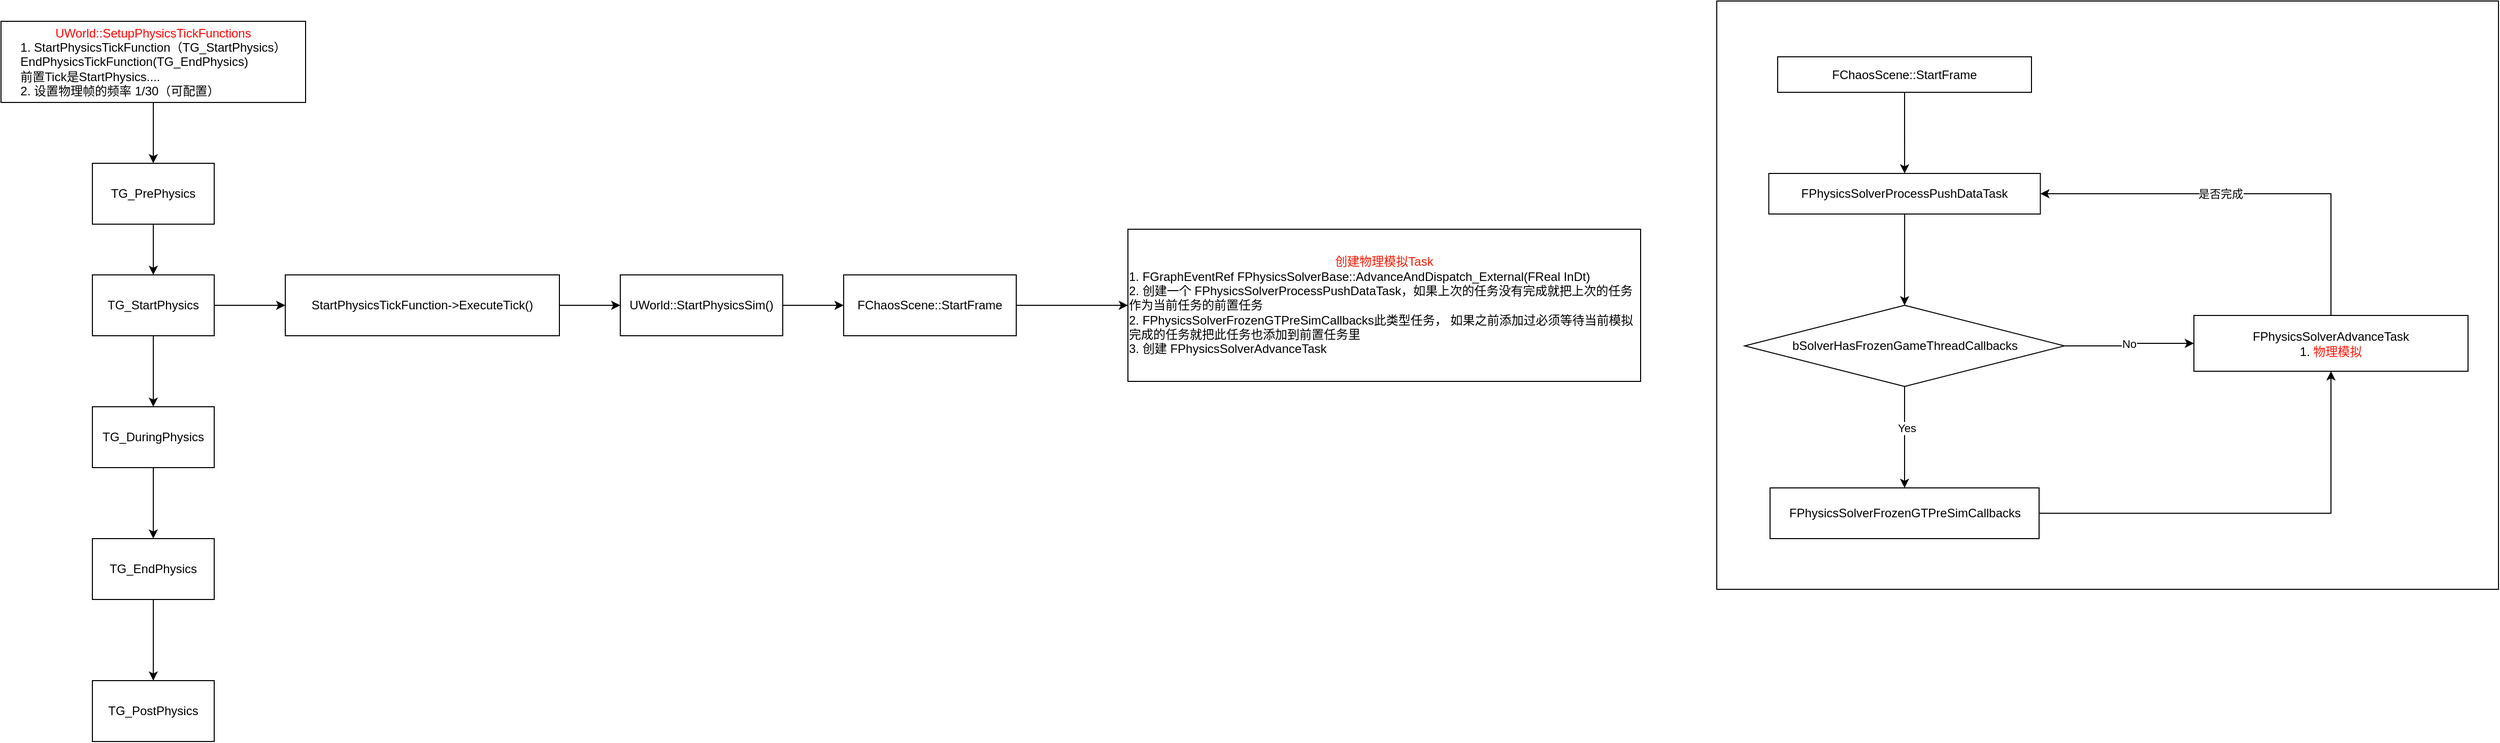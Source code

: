 <mxfile version="24.6.4" type="device">
  <diagram name="第 1 页" id="HdhGlch08owWvEyls4Us">
    <mxGraphModel dx="1671" dy="967" grid="1" gridSize="10" guides="1" tooltips="1" connect="1" arrows="1" fold="1" page="1" pageScale="1" pageWidth="3300" pageHeight="4681" math="0" shadow="0">
      <root>
        <mxCell id="0" />
        <mxCell id="1" parent="0" />
        <mxCell id="BEPI5pBOJdjKAInudxjg-11" value="" style="edgeStyle=orthogonalEdgeStyle;rounded=0;orthogonalLoop=1;jettySize=auto;html=1;" parent="1" source="BEPI5pBOJdjKAInudxjg-1" target="BEPI5pBOJdjKAInudxjg-2" edge="1">
          <mxGeometry relative="1" as="geometry" />
        </mxCell>
        <mxCell id="BEPI5pBOJdjKAInudxjg-1" value="&lt;font color=&quot;#ff0303&quot;&gt;UWorld::SetupPhysicsTickFunctions&lt;/font&gt;&lt;br&gt;&lt;div style=&quot;text-align: left;&quot;&gt;&lt;span style=&quot;background-color: initial;&quot;&gt;1. StartPhysicsTickFunction（TG_StartPhysics）&lt;/span&gt;&lt;/div&gt;&lt;div style=&quot;text-align: left;&quot;&gt;&lt;span style=&quot;background-color: initial;&quot;&gt;EndPhysicsTickFunction(TG_EndPhysics)&lt;/span&gt;&lt;/div&gt;&lt;div style=&quot;text-align: left;&quot;&gt;&lt;span style=&quot;background-color: initial;&quot;&gt;前置Tick是StartPhysics....&lt;/span&gt;&lt;/div&gt;&lt;div style=&quot;text-align: left;&quot;&gt;&lt;span style=&quot;background-color: initial;&quot;&gt;2. 设置物理帧的频率 1/30（可配置）&lt;/span&gt;&lt;/div&gt;" style="rounded=0;whiteSpace=wrap;html=1;" parent="1" vertex="1">
          <mxGeometry x="50" y="60" width="300" height="80" as="geometry" />
        </mxCell>
        <mxCell id="BEPI5pBOJdjKAInudxjg-12" value="" style="edgeStyle=orthogonalEdgeStyle;rounded=0;orthogonalLoop=1;jettySize=auto;html=1;" parent="1" source="BEPI5pBOJdjKAInudxjg-2" target="BEPI5pBOJdjKAInudxjg-3" edge="1">
          <mxGeometry relative="1" as="geometry" />
        </mxCell>
        <mxCell id="BEPI5pBOJdjKAInudxjg-2" value="TG_PrePhysics" style="rounded=0;whiteSpace=wrap;html=1;" parent="1" vertex="1">
          <mxGeometry x="140" y="200" width="120" height="60" as="geometry" />
        </mxCell>
        <mxCell id="BEPI5pBOJdjKAInudxjg-9" value="" style="edgeStyle=orthogonalEdgeStyle;rounded=0;orthogonalLoop=1;jettySize=auto;html=1;" parent="1" source="BEPI5pBOJdjKAInudxjg-3" target="BEPI5pBOJdjKAInudxjg-7" edge="1">
          <mxGeometry relative="1" as="geometry" />
        </mxCell>
        <mxCell id="BEPI5pBOJdjKAInudxjg-13" value="" style="edgeStyle=orthogonalEdgeStyle;rounded=0;orthogonalLoop=1;jettySize=auto;html=1;" parent="1" source="BEPI5pBOJdjKAInudxjg-3" target="BEPI5pBOJdjKAInudxjg-4" edge="1">
          <mxGeometry relative="1" as="geometry" />
        </mxCell>
        <mxCell id="BEPI5pBOJdjKAInudxjg-3" value="TG_StartPhysics" style="rounded=0;whiteSpace=wrap;html=1;" parent="1" vertex="1">
          <mxGeometry x="140" y="310" width="120" height="60" as="geometry" />
        </mxCell>
        <mxCell id="BEPI5pBOJdjKAInudxjg-14" value="" style="edgeStyle=orthogonalEdgeStyle;rounded=0;orthogonalLoop=1;jettySize=auto;html=1;" parent="1" source="BEPI5pBOJdjKAInudxjg-4" target="BEPI5pBOJdjKAInudxjg-5" edge="1">
          <mxGeometry relative="1" as="geometry" />
        </mxCell>
        <mxCell id="BEPI5pBOJdjKAInudxjg-4" value="TG_DuringPhysics" style="rounded=0;whiteSpace=wrap;html=1;" parent="1" vertex="1">
          <mxGeometry x="140" y="440" width="120" height="60" as="geometry" />
        </mxCell>
        <mxCell id="BEPI5pBOJdjKAInudxjg-15" value="" style="edgeStyle=orthogonalEdgeStyle;rounded=0;orthogonalLoop=1;jettySize=auto;html=1;" parent="1" source="BEPI5pBOJdjKAInudxjg-5" target="BEPI5pBOJdjKAInudxjg-6" edge="1">
          <mxGeometry relative="1" as="geometry" />
        </mxCell>
        <mxCell id="BEPI5pBOJdjKAInudxjg-5" value="TG_EndPhysics" style="rounded=0;whiteSpace=wrap;html=1;" parent="1" vertex="1">
          <mxGeometry x="140" y="570" width="120" height="60" as="geometry" />
        </mxCell>
        <mxCell id="BEPI5pBOJdjKAInudxjg-6" value="TG_PostPhysics" style="rounded=0;whiteSpace=wrap;html=1;" parent="1" vertex="1">
          <mxGeometry x="140" y="710" width="120" height="60" as="geometry" />
        </mxCell>
        <mxCell id="BEPI5pBOJdjKAInudxjg-10" value="" style="edgeStyle=orthogonalEdgeStyle;rounded=0;orthogonalLoop=1;jettySize=auto;html=1;" parent="1" source="BEPI5pBOJdjKAInudxjg-7" target="BEPI5pBOJdjKAInudxjg-8" edge="1">
          <mxGeometry relative="1" as="geometry" />
        </mxCell>
        <mxCell id="BEPI5pBOJdjKAInudxjg-7" value="StartPhysicsTickFunction-&amp;gt;ExecuteTick()" style="rounded=0;whiteSpace=wrap;html=1;" parent="1" vertex="1">
          <mxGeometry x="330" y="310" width="270" height="60" as="geometry" />
        </mxCell>
        <mxCell id="BEPI5pBOJdjKAInudxjg-17" value="" style="edgeStyle=orthogonalEdgeStyle;rounded=0;orthogonalLoop=1;jettySize=auto;html=1;" parent="1" source="BEPI5pBOJdjKAInudxjg-8" target="BEPI5pBOJdjKAInudxjg-16" edge="1">
          <mxGeometry relative="1" as="geometry" />
        </mxCell>
        <mxCell id="BEPI5pBOJdjKAInudxjg-8" value="UWorld::StartPhysicsSim()" style="rounded=0;whiteSpace=wrap;html=1;" parent="1" vertex="1">
          <mxGeometry x="660" y="310" width="160" height="60" as="geometry" />
        </mxCell>
        <mxCell id="BEPI5pBOJdjKAInudxjg-19" value="" style="edgeStyle=orthogonalEdgeStyle;rounded=0;orthogonalLoop=1;jettySize=auto;html=1;" parent="1" source="BEPI5pBOJdjKAInudxjg-16" target="BEPI5pBOJdjKAInudxjg-18" edge="1">
          <mxGeometry relative="1" as="geometry" />
        </mxCell>
        <mxCell id="BEPI5pBOJdjKAInudxjg-16" value="FChaosScene::StartFrame" style="whiteSpace=wrap;html=1;rounded=0;" parent="1" vertex="1">
          <mxGeometry x="880" y="310" width="170" height="60" as="geometry" />
        </mxCell>
        <mxCell id="BEPI5pBOJdjKAInudxjg-18" value="&lt;font color=&quot;#f01a02&quot;&gt;创建物理模拟Task&lt;/font&gt;&lt;br&gt;&lt;div style=&quot;text-align: left;&quot;&gt;&lt;span style=&quot;background-color: initial;&quot;&gt;1. FGraphEventRef FPhysicsSolverBase::AdvanceAndDispatch_External(FReal InDt)&lt;/span&gt;&lt;/div&gt;&lt;div style=&quot;text-align: left;&quot;&gt;&lt;span style=&quot;background-color: initial;&quot;&gt;2. 创建一个&amp;nbsp;FPhysicsSolverProcessPushDataTask，如果上次的任务没有完成就把上次的任务作为当前任务的前置任务&lt;/span&gt;&lt;/div&gt;&lt;div style=&quot;text-align: left;&quot;&gt;&lt;span style=&quot;background-color: initial;&quot;&gt;2. FPhysicsSolverFrozenGTPreSimCallbacks此类型任务， 如果之前添加过必须等待当前模拟完成的任务就把此任务也添加到前置任务里&lt;br&gt;3. 创建&amp;nbsp;&lt;/span&gt;FPhysicsSolverAdvanceTask&lt;/div&gt;" style="whiteSpace=wrap;html=1;rounded=0;" parent="1" vertex="1">
          <mxGeometry x="1160" y="265" width="505" height="150" as="geometry" />
        </mxCell>
        <mxCell id="BEPI5pBOJdjKAInudxjg-80" value="" style="group" parent="1" vertex="1" connectable="0">
          <mxGeometry x="1740" y="40" width="770" height="580" as="geometry" />
        </mxCell>
        <mxCell id="BEPI5pBOJdjKAInudxjg-79" value="" style="rounded=0;whiteSpace=wrap;html=1;movable=0;resizable=0;rotatable=0;deletable=0;editable=0;locked=1;connectable=0;" parent="BEPI5pBOJdjKAInudxjg-80" vertex="1">
          <mxGeometry width="770" height="580" as="geometry" />
        </mxCell>
        <mxCell id="BEPI5pBOJdjKAInudxjg-64" value="FChaosScene::StartFrame" style="rounded=0;whiteSpace=wrap;html=1;movable=0;resizable=0;rotatable=0;deletable=0;editable=0;locked=1;connectable=0;" parent="BEPI5pBOJdjKAInudxjg-80" vertex="1">
          <mxGeometry x="60" y="55" width="250" height="35" as="geometry" />
        </mxCell>
        <mxCell id="BEPI5pBOJdjKAInudxjg-66" value="FPhysicsSolverProcessPushDataTask" style="whiteSpace=wrap;html=1;rounded=0;movable=0;resizable=0;rotatable=0;deletable=0;editable=0;locked=1;connectable=0;" parent="BEPI5pBOJdjKAInudxjg-80" vertex="1">
          <mxGeometry x="51.25" y="170" width="267.5" height="40" as="geometry" />
        </mxCell>
        <mxCell id="BEPI5pBOJdjKAInudxjg-67" value="" style="edgeStyle=orthogonalEdgeStyle;rounded=0;orthogonalLoop=1;jettySize=auto;html=1;movable=0;resizable=0;rotatable=0;deletable=0;editable=0;locked=1;connectable=0;" parent="BEPI5pBOJdjKAInudxjg-80" source="BEPI5pBOJdjKAInudxjg-64" target="BEPI5pBOJdjKAInudxjg-66" edge="1">
          <mxGeometry relative="1" as="geometry" />
        </mxCell>
        <mxCell id="BEPI5pBOJdjKAInudxjg-68" value="bSolverHasFrozenGameThreadCallbacks" style="rhombus;whiteSpace=wrap;html=1;rounded=0;movable=0;resizable=0;rotatable=0;deletable=0;editable=0;locked=1;connectable=0;" parent="BEPI5pBOJdjKAInudxjg-80" vertex="1">
          <mxGeometry x="27.5" y="300" width="315" height="80" as="geometry" />
        </mxCell>
        <mxCell id="BEPI5pBOJdjKAInudxjg-69" value="" style="edgeStyle=orthogonalEdgeStyle;rounded=0;orthogonalLoop=1;jettySize=auto;html=1;movable=0;resizable=0;rotatable=0;deletable=0;editable=0;locked=1;connectable=0;" parent="BEPI5pBOJdjKAInudxjg-80" source="BEPI5pBOJdjKAInudxjg-66" target="BEPI5pBOJdjKAInudxjg-68" edge="1">
          <mxGeometry relative="1" as="geometry" />
        </mxCell>
        <mxCell id="BEPI5pBOJdjKAInudxjg-70" value="FPhysicsSolverFrozenGTPreSimCallbacks" style="whiteSpace=wrap;html=1;rounded=0;movable=0;resizable=0;rotatable=0;deletable=0;editable=0;locked=1;connectable=0;" parent="BEPI5pBOJdjKAInudxjg-80" vertex="1">
          <mxGeometry x="52.5" y="480" width="265" height="50" as="geometry" />
        </mxCell>
        <mxCell id="BEPI5pBOJdjKAInudxjg-71" value="" style="edgeStyle=orthogonalEdgeStyle;rounded=0;orthogonalLoop=1;jettySize=auto;html=1;movable=0;resizable=0;rotatable=0;deletable=0;editable=0;locked=1;connectable=0;" parent="BEPI5pBOJdjKAInudxjg-80" source="BEPI5pBOJdjKAInudxjg-68" target="BEPI5pBOJdjKAInudxjg-70" edge="1">
          <mxGeometry relative="1" as="geometry" />
        </mxCell>
        <mxCell id="BEPI5pBOJdjKAInudxjg-72" value="Yes" style="edgeLabel;html=1;align=center;verticalAlign=middle;resizable=0;points=[];movable=0;rotatable=0;deletable=0;editable=0;locked=1;connectable=0;" parent="BEPI5pBOJdjKAInudxjg-71" vertex="1" connectable="0">
          <mxGeometry x="-0.18" y="2" relative="1" as="geometry">
            <mxPoint as="offset" />
          </mxGeometry>
        </mxCell>
        <mxCell id="BEPI5pBOJdjKAInudxjg-77" style="edgeStyle=orthogonalEdgeStyle;rounded=0;orthogonalLoop=1;jettySize=auto;html=1;exitX=0.5;exitY=0;exitDx=0;exitDy=0;entryX=1;entryY=0.5;entryDx=0;entryDy=0;movable=0;resizable=0;rotatable=0;deletable=0;editable=0;locked=1;connectable=0;" parent="BEPI5pBOJdjKAInudxjg-80" source="BEPI5pBOJdjKAInudxjg-73" target="BEPI5pBOJdjKAInudxjg-66" edge="1">
          <mxGeometry relative="1" as="geometry" />
        </mxCell>
        <mxCell id="BEPI5pBOJdjKAInudxjg-78" value="是否完成" style="edgeLabel;html=1;align=center;verticalAlign=middle;resizable=0;points=[];movable=0;rotatable=0;deletable=0;editable=0;locked=1;connectable=0;" parent="BEPI5pBOJdjKAInudxjg-77" vertex="1" connectable="0">
          <mxGeometry x="0.13" relative="1" as="geometry">
            <mxPoint as="offset" />
          </mxGeometry>
        </mxCell>
        <mxCell id="BEPI5pBOJdjKAInudxjg-73" value="FPhysicsSolverAdvanceTask&lt;br&gt;1. &lt;font color=&quot;#ff1808&quot;&gt;物理模拟&lt;/font&gt;" style="whiteSpace=wrap;html=1;rounded=0;movable=1;resizable=1;rotatable=1;deletable=1;editable=1;locked=0;connectable=1;" parent="BEPI5pBOJdjKAInudxjg-80" vertex="1">
          <mxGeometry x="470" y="310" width="270" height="55" as="geometry" />
        </mxCell>
        <mxCell id="BEPI5pBOJdjKAInudxjg-74" value="" style="edgeStyle=orthogonalEdgeStyle;rounded=0;orthogonalLoop=1;jettySize=auto;html=1;movable=0;resizable=0;rotatable=0;deletable=0;editable=0;locked=1;connectable=0;" parent="BEPI5pBOJdjKAInudxjg-80" source="BEPI5pBOJdjKAInudxjg-68" target="BEPI5pBOJdjKAInudxjg-73" edge="1">
          <mxGeometry relative="1" as="geometry" />
        </mxCell>
        <mxCell id="BEPI5pBOJdjKAInudxjg-76" value="No" style="edgeLabel;html=1;align=center;verticalAlign=middle;resizable=0;points=[];movable=0;rotatable=0;deletable=0;editable=0;locked=1;connectable=0;" parent="BEPI5pBOJdjKAInudxjg-74" vertex="1" connectable="0">
          <mxGeometry x="-0.02" y="2" relative="1" as="geometry">
            <mxPoint as="offset" />
          </mxGeometry>
        </mxCell>
        <mxCell id="BEPI5pBOJdjKAInudxjg-75" style="edgeStyle=orthogonalEdgeStyle;rounded=0;orthogonalLoop=1;jettySize=auto;html=1;exitX=1;exitY=0.5;exitDx=0;exitDy=0;entryX=0.5;entryY=1;entryDx=0;entryDy=0;movable=0;resizable=0;rotatable=0;deletable=0;editable=0;locked=1;connectable=0;" parent="BEPI5pBOJdjKAInudxjg-80" source="BEPI5pBOJdjKAInudxjg-70" target="BEPI5pBOJdjKAInudxjg-73" edge="1">
          <mxGeometry relative="1" as="geometry" />
        </mxCell>
      </root>
    </mxGraphModel>
  </diagram>
</mxfile>
